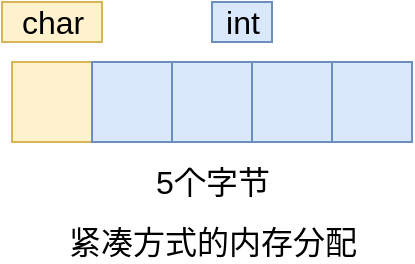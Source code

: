 <mxfile version="13.9.9" type="device"><diagram id="k-u_whq284wMj_9BS2wW" name="第 1 页"><mxGraphModel dx="946" dy="610" grid="1" gridSize="10" guides="1" tooltips="1" connect="1" arrows="1" fold="1" page="1" pageScale="1" pageWidth="827" pageHeight="1169" math="0" shadow="0"><root><mxCell id="0"/><mxCell id="1" parent="0"/><mxCell id="X198o88PiTgsLJd9exqF-2" value="" style="rounded=0;whiteSpace=wrap;html=1;fillColor=#fff2cc;strokeColor=#d6b656;fontSize=16;" vertex="1" parent="1"><mxGeometry x="200" y="200" width="40" height="40" as="geometry"/></mxCell><mxCell id="X198o88PiTgsLJd9exqF-6" value="" style="rounded=0;whiteSpace=wrap;html=1;fillColor=#dae8fc;strokeColor=#6c8ebf;fontSize=16;" vertex="1" parent="1"><mxGeometry x="240" y="200" width="40" height="40" as="geometry"/></mxCell><mxCell id="X198o88PiTgsLJd9exqF-7" value="" style="rounded=0;whiteSpace=wrap;html=1;fillColor=#dae8fc;strokeColor=#6c8ebf;fontSize=16;" vertex="1" parent="1"><mxGeometry x="280" y="200" width="40" height="40" as="geometry"/></mxCell><mxCell id="X198o88PiTgsLJd9exqF-8" value="" style="rounded=0;whiteSpace=wrap;html=1;fillColor=#dae8fc;strokeColor=#6c8ebf;fontSize=16;" vertex="1" parent="1"><mxGeometry x="320" y="200" width="40" height="40" as="geometry"/></mxCell><mxCell id="X198o88PiTgsLJd9exqF-9" value="" style="rounded=0;whiteSpace=wrap;html=1;fillColor=#dae8fc;strokeColor=#6c8ebf;fontSize=16;" vertex="1" parent="1"><mxGeometry x="360" y="200" width="40" height="40" as="geometry"/></mxCell><mxCell id="X198o88PiTgsLJd9exqF-10" value="char" style="text;html=1;align=center;verticalAlign=middle;resizable=0;points=[];autosize=1;fontSize=16;fillColor=#fff2cc;strokeColor=#d6b656;" vertex="1" parent="1"><mxGeometry x="195" y="170" width="50" height="20" as="geometry"/></mxCell><mxCell id="X198o88PiTgsLJd9exqF-11" value="int" style="text;html=1;align=center;verticalAlign=middle;resizable=0;points=[];autosize=1;fontSize=16;fillColor=#dae8fc;strokeColor=#6c8ebf;" vertex="1" parent="1"><mxGeometry x="300" y="170" width="30" height="20" as="geometry"/></mxCell><mxCell id="X198o88PiTgsLJd9exqF-12" value="紧凑方式的内存分配" style="text;html=1;align=center;verticalAlign=middle;resizable=0;points=[];autosize=1;fontSize=16;" vertex="1" parent="1"><mxGeometry x="220" y="280" width="160" height="20" as="geometry"/></mxCell><mxCell id="X198o88PiTgsLJd9exqF-17" value="5个字节" style="text;html=1;align=center;verticalAlign=middle;resizable=0;points=[];autosize=1;fontSize=16;" vertex="1" parent="1"><mxGeometry x="265" y="250" width="70" height="20" as="geometry"/></mxCell></root></mxGraphModel></diagram></mxfile>